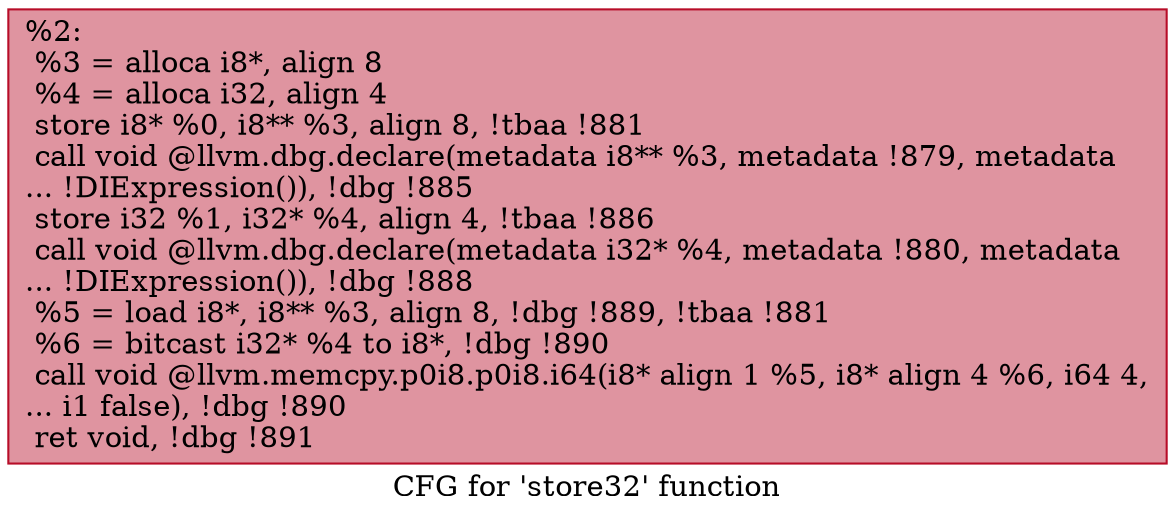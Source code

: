 digraph "CFG for 'store32' function" {
	label="CFG for 'store32' function";

	Node0x1242e60 [shape=record,color="#b70d28ff", style=filled, fillcolor="#b70d2870",label="{%2:\l  %3 = alloca i8*, align 8\l  %4 = alloca i32, align 4\l  store i8* %0, i8** %3, align 8, !tbaa !881\l  call void @llvm.dbg.declare(metadata i8** %3, metadata !879, metadata\l... !DIExpression()), !dbg !885\l  store i32 %1, i32* %4, align 4, !tbaa !886\l  call void @llvm.dbg.declare(metadata i32* %4, metadata !880, metadata\l... !DIExpression()), !dbg !888\l  %5 = load i8*, i8** %3, align 8, !dbg !889, !tbaa !881\l  %6 = bitcast i32* %4 to i8*, !dbg !890\l  call void @llvm.memcpy.p0i8.p0i8.i64(i8* align 1 %5, i8* align 4 %6, i64 4,\l... i1 false), !dbg !890\l  ret void, !dbg !891\l}"];
}
